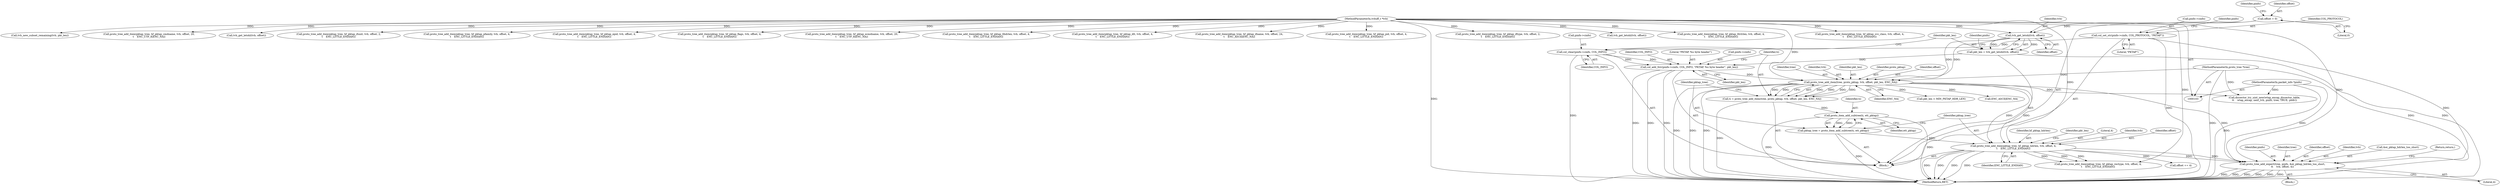 digraph "0_wireshark_2c13e97d656c1c0ac4d76eb9d307664aae0e0cf7@pointer" {
"1000176" [label="(Call,proto_tree_add_expert(tree, pinfo, &ei_pktap_hdrlen_too_short,\n\t\t    tvb, offset, 4))"];
"1000152" [label="(Call,proto_tree_add_item(tree, proto_pktap, tvb, offset, pkt_len, ENC_NA))"];
"1000106" [label="(MethodParameterIn,proto_tree *tree)"];
"1000140" [label="(Call,tvb_get_letohl(tvb, offset))"];
"1000104" [label="(MethodParameterIn,tvbuff_t *tvb)"];
"1000118" [label="(Call,offset = 0)"];
"1000143" [label="(Call,col_add_fstr(pinfo->cinfo, COL_INFO, \"PKTAP, %u byte header\", pkt_len))"];
"1000133" [label="(Call,col_clear(pinfo->cinfo, COL_INFO))"];
"1000127" [label="(Call,col_set_str(pinfo->cinfo, COL_PROTOCOL, \"PKTAP\"))"];
"1000138" [label="(Call,pkt_len = tvb_get_letohl(tvb, offset))"];
"1000105" [label="(MethodParameterIn,packet_info *pinfo)"];
"1000164" [label="(Call,proto_tree_add_item(pktap_tree, hf_pktap_hdrlen, tvb, offset, 4,\n\t    ENC_LITTLE_ENDIAN))"];
"1000159" [label="(Call,pktap_tree = proto_item_add_subtree(ti, ett_pktap))"];
"1000161" [label="(Call,proto_item_add_subtree(ti, ett_pktap))"];
"1000150" [label="(Call,ti = proto_tree_add_item(tree, proto_pktap, tvb, offset, pkt_len, ENC_NA))"];
"1000302" [label="(Call,proto_tree_add_item(pktap_tree, hf_pktap_iftype, tvb, offset, 2,\n\t    ENC_LITTLE_ENDIAN))"];
"1000129" [label="(Identifier,pinfo)"];
"1000138" [label="(Call,pkt_len = tvb_get_letohl(tvb, offset))"];
"1000165" [label="(Identifier,pktap_tree)"];
"1000106" [label="(MethodParameterIn,proto_tree *tree)"];
"1000212" [label="(Call,tvb_get_letohl(tvb, offset))"];
"1000260" [label="(Call,proto_tree_add_item(pktap_tree, hf_pktap_lltrlrlen, tvb, offset, 4,\n\t    ENC_LITTLE_ENDIAN))"];
"1000175" [label="(Block,)"];
"1000140" [label="(Call,tvb_get_letohl(tvb, offset))"];
"1000170" [label="(Identifier,ENC_LITTLE_ENDIAN)"];
"1000166" [label="(Identifier,hf_pktap_hdrlen)"];
"1000148" [label="(Literal,\"PKTAP, %u byte header\")"];
"1000135" [label="(Identifier,pinfo)"];
"1000292" [label="(Call,proto_tree_add_item(pktap_tree, hf_pktap_svc_class, tvb, offset, 4,\n\t    ENC_LITTLE_ENDIAN))"];
"1000141" [label="(Identifier,tvb)"];
"1000188" [label="(Call,proto_tree_add_item(pktap_tree, hf_pktap_rectype, tvb, offset, 4,\n\t    ENC_LITTLE_ENDIAN))"];
"1000137" [label="(Identifier,COL_INFO)"];
"1000164" [label="(Call,proto_tree_add_item(pktap_tree, hf_pktap_hdrlen, tvb, offset, 4,\n\t    ENC_LITTLE_ENDIAN))"];
"1000139" [label="(Identifier,pkt_len)"];
"1000158" [label="(Identifier,ENC_NA)"];
"1000348" [label="(Call,tvb_new_subset_remaining(tvb, pkt_len))"];
"1000131" [label="(Identifier,COL_PROTOCOL)"];
"1000375" [label="(Call,dissector_try_uint_new(wtap_encap_dissector_table,\n\t\t    wtap_encap, next_tvb, pinfo, tree, TRUE, phdr))"];
"1000183" [label="(Literal,4)"];
"1000152" [label="(Call,proto_tree_add_item(tree, proto_pktap, tvb, offset, pkt_len, ENC_NA))"];
"1000127" [label="(Call,col_set_str(pinfo->cinfo, COL_PROTOCOL, \"PKTAP\"))"];
"1000172" [label="(Call,pkt_len < MIN_PKTAP_HDR_LEN)"];
"1000280" [label="(Call,proto_tree_add_item(pktap_tree, hf_pktap_cmdname, tvb, offset, 20,\n\t    ENC_UTF_8|ENC_NA))"];
"1000178" [label="(Identifier,pinfo)"];
"1000197" [label="(Call,tvb_get_letohl(tvb, offset))"];
"1000153" [label="(Identifier,tree)"];
"1000132" [label="(Literal,\"PKTAP\")"];
"1000224" [label="(Call,ENC_ASCII|ENC_NA)"];
"1000162" [label="(Identifier,ti)"];
"1000145" [label="(Identifier,pinfo)"];
"1000173" [label="(Identifier,pkt_len)"];
"1000312" [label="(Call,proto_tree_add_item(pktap_tree, hf_pktap_ifunit, tvb, offset, 2,\n\t    ENC_LITTLE_ENDIAN))"];
"1000143" [label="(Call,col_add_fstr(pinfo->cinfo, COL_INFO, \"PKTAP, %u byte header\", pkt_len))"];
"1000119" [label="(Identifier,offset)"];
"1000240" [label="(Call,proto_tree_add_item(pktap_tree, hf_pktap_pfamily, tvb, offset, 4,\n\t    ENC_LITTLE_ENDIAN))"];
"1000149" [label="(Identifier,pkt_len)"];
"1000169" [label="(Literal,4)"];
"1000159" [label="(Call,pktap_tree = proto_item_add_subtree(ti, ett_pktap))"];
"1000163" [label="(Identifier,ett_pktap)"];
"1000150" [label="(Call,ti = proto_tree_add_item(tree, proto_pktap, tvb, offset, pkt_len, ENC_NA))"];
"1000105" [label="(MethodParameterIn,packet_info *pinfo)"];
"1000185" [label="(Call,offset += 4)"];
"1000144" [label="(Call,pinfo->cinfo)"];
"1000177" [label="(Identifier,tree)"];
"1000167" [label="(Identifier,tvb)"];
"1000182" [label="(Identifier,offset)"];
"1000322" [label="(Call,proto_tree_add_item(pktap_tree, hf_pktap_epid, tvb, offset, 4,\n\t    ENC_LITTLE_ENDIAN))"];
"1000134" [label="(Call,pinfo->cinfo)"];
"1000151" [label="(Identifier,ti)"];
"1000128" [label="(Call,pinfo->cinfo)"];
"1000168" [label="(Identifier,offset)"];
"1000155" [label="(Identifier,tvb)"];
"1000142" [label="(Identifier,offset)"];
"1000230" [label="(Call,proto_tree_add_item(pktap_tree, hf_pktap_flags, tvb, offset, 4,\n\t    ENC_LITTLE_ENDIAN))"];
"1000157" [label="(Identifier,pkt_len)"];
"1000107" [label="(Block,)"];
"1000120" [label="(Literal,0)"];
"1000133" [label="(Call,col_clear(pinfo->cinfo, COL_INFO))"];
"1000332" [label="(Call,proto_tree_add_item(pktap_tree, hf_pktap_ecmdname, tvb, offset, 20,\n\t    ENC_UTF_8|ENC_NA))"];
"1000154" [label="(Identifier,proto_pktap)"];
"1000118" [label="(Call,offset = 0)"];
"1000160" [label="(Identifier,pktap_tree)"];
"1000104" [label="(MethodParameterIn,tvbuff_t *tvb)"];
"1000181" [label="(Identifier,tvb)"];
"1000250" [label="(Call,proto_tree_add_item(pktap_tree, hf_pktap_llhdrlen, tvb, offset, 4,\n\t    ENC_LITTLE_ENDIAN))"];
"1000147" [label="(Identifier,COL_INFO)"];
"1000203" [label="(Call,proto_tree_add_item(pktap_tree, hf_pktap_dlt, tvb, offset, 4,\n\t    ENC_LITTLE_ENDIAN))"];
"1000218" [label="(Call,proto_tree_add_item(pktap_tree, hf_pktap_ifname, tvb, offset, 24,\n\t    ENC_ASCII|ENC_NA))"];
"1000179" [label="(Call,&ei_pktap_hdrlen_too_short)"];
"1000176" [label="(Call,proto_tree_add_expert(tree, pinfo, &ei_pktap_hdrlen_too_short,\n\t\t    tvb, offset, 4))"];
"1000383" [label="(MethodReturn,RET)"];
"1000156" [label="(Identifier,offset)"];
"1000161" [label="(Call,proto_item_add_subtree(ti, ett_pktap))"];
"1000184" [label="(Return,return;)"];
"1000270" [label="(Call,proto_tree_add_item(pktap_tree, hf_pktap_pid, tvb, offset, 4,\n\t    ENC_LITTLE_ENDIAN))"];
"1000176" -> "1000175"  [label="AST: "];
"1000176" -> "1000183"  [label="CFG: "];
"1000177" -> "1000176"  [label="AST: "];
"1000178" -> "1000176"  [label="AST: "];
"1000179" -> "1000176"  [label="AST: "];
"1000181" -> "1000176"  [label="AST: "];
"1000182" -> "1000176"  [label="AST: "];
"1000183" -> "1000176"  [label="AST: "];
"1000184" -> "1000176"  [label="CFG: "];
"1000176" -> "1000383"  [label="DDG: "];
"1000176" -> "1000383"  [label="DDG: "];
"1000176" -> "1000383"  [label="DDG: "];
"1000176" -> "1000383"  [label="DDG: "];
"1000176" -> "1000383"  [label="DDG: "];
"1000176" -> "1000383"  [label="DDG: "];
"1000152" -> "1000176"  [label="DDG: "];
"1000106" -> "1000176"  [label="DDG: "];
"1000105" -> "1000176"  [label="DDG: "];
"1000164" -> "1000176"  [label="DDG: "];
"1000164" -> "1000176"  [label="DDG: "];
"1000104" -> "1000176"  [label="DDG: "];
"1000152" -> "1000150"  [label="AST: "];
"1000152" -> "1000158"  [label="CFG: "];
"1000153" -> "1000152"  [label="AST: "];
"1000154" -> "1000152"  [label="AST: "];
"1000155" -> "1000152"  [label="AST: "];
"1000156" -> "1000152"  [label="AST: "];
"1000157" -> "1000152"  [label="AST: "];
"1000158" -> "1000152"  [label="AST: "];
"1000150" -> "1000152"  [label="CFG: "];
"1000152" -> "1000383"  [label="DDG: "];
"1000152" -> "1000383"  [label="DDG: "];
"1000152" -> "1000383"  [label="DDG: "];
"1000152" -> "1000150"  [label="DDG: "];
"1000152" -> "1000150"  [label="DDG: "];
"1000152" -> "1000150"  [label="DDG: "];
"1000152" -> "1000150"  [label="DDG: "];
"1000152" -> "1000150"  [label="DDG: "];
"1000152" -> "1000150"  [label="DDG: "];
"1000106" -> "1000152"  [label="DDG: "];
"1000140" -> "1000152"  [label="DDG: "];
"1000140" -> "1000152"  [label="DDG: "];
"1000104" -> "1000152"  [label="DDG: "];
"1000143" -> "1000152"  [label="DDG: "];
"1000152" -> "1000164"  [label="DDG: "];
"1000152" -> "1000164"  [label="DDG: "];
"1000152" -> "1000172"  [label="DDG: "];
"1000152" -> "1000224"  [label="DDG: "];
"1000152" -> "1000375"  [label="DDG: "];
"1000106" -> "1000103"  [label="AST: "];
"1000106" -> "1000383"  [label="DDG: "];
"1000106" -> "1000375"  [label="DDG: "];
"1000140" -> "1000138"  [label="AST: "];
"1000140" -> "1000142"  [label="CFG: "];
"1000141" -> "1000140"  [label="AST: "];
"1000142" -> "1000140"  [label="AST: "];
"1000138" -> "1000140"  [label="CFG: "];
"1000140" -> "1000138"  [label="DDG: "];
"1000140" -> "1000138"  [label="DDG: "];
"1000104" -> "1000140"  [label="DDG: "];
"1000118" -> "1000140"  [label="DDG: "];
"1000104" -> "1000103"  [label="AST: "];
"1000104" -> "1000383"  [label="DDG: "];
"1000104" -> "1000164"  [label="DDG: "];
"1000104" -> "1000188"  [label="DDG: "];
"1000104" -> "1000197"  [label="DDG: "];
"1000104" -> "1000203"  [label="DDG: "];
"1000104" -> "1000212"  [label="DDG: "];
"1000104" -> "1000218"  [label="DDG: "];
"1000104" -> "1000230"  [label="DDG: "];
"1000104" -> "1000240"  [label="DDG: "];
"1000104" -> "1000250"  [label="DDG: "];
"1000104" -> "1000260"  [label="DDG: "];
"1000104" -> "1000270"  [label="DDG: "];
"1000104" -> "1000280"  [label="DDG: "];
"1000104" -> "1000292"  [label="DDG: "];
"1000104" -> "1000302"  [label="DDG: "];
"1000104" -> "1000312"  [label="DDG: "];
"1000104" -> "1000322"  [label="DDG: "];
"1000104" -> "1000332"  [label="DDG: "];
"1000104" -> "1000348"  [label="DDG: "];
"1000118" -> "1000107"  [label="AST: "];
"1000118" -> "1000120"  [label="CFG: "];
"1000119" -> "1000118"  [label="AST: "];
"1000120" -> "1000118"  [label="AST: "];
"1000129" -> "1000118"  [label="CFG: "];
"1000143" -> "1000107"  [label="AST: "];
"1000143" -> "1000149"  [label="CFG: "];
"1000144" -> "1000143"  [label="AST: "];
"1000147" -> "1000143"  [label="AST: "];
"1000148" -> "1000143"  [label="AST: "];
"1000149" -> "1000143"  [label="AST: "];
"1000151" -> "1000143"  [label="CFG: "];
"1000143" -> "1000383"  [label="DDG: "];
"1000143" -> "1000383"  [label="DDG: "];
"1000143" -> "1000383"  [label="DDG: "];
"1000133" -> "1000143"  [label="DDG: "];
"1000133" -> "1000143"  [label="DDG: "];
"1000138" -> "1000143"  [label="DDG: "];
"1000133" -> "1000107"  [label="AST: "];
"1000133" -> "1000137"  [label="CFG: "];
"1000134" -> "1000133"  [label="AST: "];
"1000137" -> "1000133"  [label="AST: "];
"1000139" -> "1000133"  [label="CFG: "];
"1000133" -> "1000383"  [label="DDG: "];
"1000127" -> "1000133"  [label="DDG: "];
"1000127" -> "1000107"  [label="AST: "];
"1000127" -> "1000132"  [label="CFG: "];
"1000128" -> "1000127"  [label="AST: "];
"1000131" -> "1000127"  [label="AST: "];
"1000132" -> "1000127"  [label="AST: "];
"1000135" -> "1000127"  [label="CFG: "];
"1000127" -> "1000383"  [label="DDG: "];
"1000127" -> "1000383"  [label="DDG: "];
"1000138" -> "1000107"  [label="AST: "];
"1000139" -> "1000138"  [label="AST: "];
"1000145" -> "1000138"  [label="CFG: "];
"1000138" -> "1000383"  [label="DDG: "];
"1000105" -> "1000103"  [label="AST: "];
"1000105" -> "1000383"  [label="DDG: "];
"1000105" -> "1000375"  [label="DDG: "];
"1000164" -> "1000107"  [label="AST: "];
"1000164" -> "1000170"  [label="CFG: "];
"1000165" -> "1000164"  [label="AST: "];
"1000166" -> "1000164"  [label="AST: "];
"1000167" -> "1000164"  [label="AST: "];
"1000168" -> "1000164"  [label="AST: "];
"1000169" -> "1000164"  [label="AST: "];
"1000170" -> "1000164"  [label="AST: "];
"1000173" -> "1000164"  [label="CFG: "];
"1000164" -> "1000383"  [label="DDG: "];
"1000164" -> "1000383"  [label="DDG: "];
"1000164" -> "1000383"  [label="DDG: "];
"1000164" -> "1000383"  [label="DDG: "];
"1000159" -> "1000164"  [label="DDG: "];
"1000164" -> "1000185"  [label="DDG: "];
"1000164" -> "1000188"  [label="DDG: "];
"1000164" -> "1000188"  [label="DDG: "];
"1000164" -> "1000188"  [label="DDG: "];
"1000159" -> "1000107"  [label="AST: "];
"1000159" -> "1000161"  [label="CFG: "];
"1000160" -> "1000159"  [label="AST: "];
"1000161" -> "1000159"  [label="AST: "];
"1000165" -> "1000159"  [label="CFG: "];
"1000159" -> "1000383"  [label="DDG: "];
"1000161" -> "1000159"  [label="DDG: "];
"1000161" -> "1000159"  [label="DDG: "];
"1000161" -> "1000163"  [label="CFG: "];
"1000162" -> "1000161"  [label="AST: "];
"1000163" -> "1000161"  [label="AST: "];
"1000161" -> "1000383"  [label="DDG: "];
"1000161" -> "1000383"  [label="DDG: "];
"1000150" -> "1000161"  [label="DDG: "];
"1000150" -> "1000107"  [label="AST: "];
"1000151" -> "1000150"  [label="AST: "];
"1000160" -> "1000150"  [label="CFG: "];
"1000150" -> "1000383"  [label="DDG: "];
}
